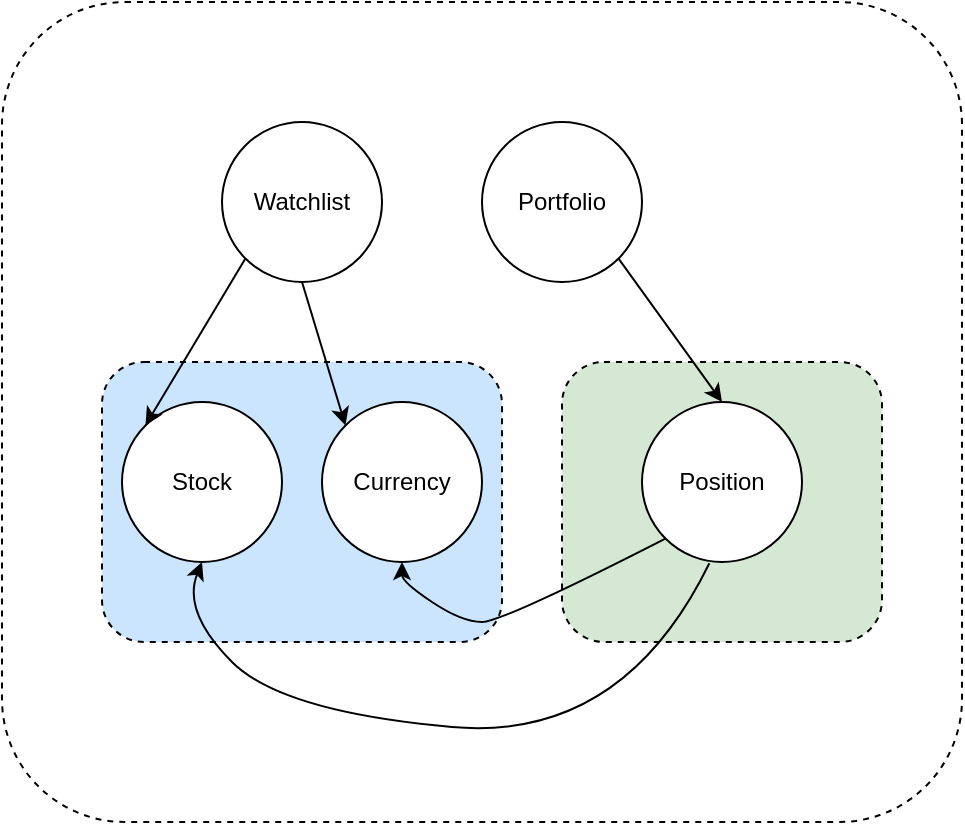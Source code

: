 <mxfile version="14.7.10" type="device"><diagram id="GlOn5UPQCrTPoVPk5o8N" name="Page-1"><mxGraphModel dx="942" dy="505" grid="1" gridSize="10" guides="1" tooltips="1" connect="1" arrows="1" fold="1" page="1" pageScale="1" pageWidth="827" pageHeight="1169" math="0" shadow="0"><root><mxCell id="0"/><mxCell id="1" parent="0"/><mxCell id="gwHKHLoxEI0z_ReGOjkd-17" value="" style="rounded=1;whiteSpace=wrap;html=1;dashed=1;" vertex="1" parent="1"><mxGeometry x="120" y="320" width="480" height="410" as="geometry"/></mxCell><mxCell id="gwHKHLoxEI0z_ReGOjkd-21" value="" style="rounded=1;whiteSpace=wrap;html=1;dashed=1;fillColor=#D5E8D4;" vertex="1" parent="1"><mxGeometry x="400" y="500" width="160" height="140" as="geometry"/></mxCell><mxCell id="gwHKHLoxEI0z_ReGOjkd-19" value="" style="rounded=1;whiteSpace=wrap;html=1;dashed=1;fillColor=#CCE5FF;" vertex="1" parent="1"><mxGeometry x="170" y="500" width="200" height="140" as="geometry"/></mxCell><mxCell id="gwHKHLoxEI0z_ReGOjkd-1" value="Portfolio" style="ellipse;whiteSpace=wrap;html=1;aspect=fixed;" vertex="1" parent="1"><mxGeometry x="360" y="380" width="80" height="80" as="geometry"/></mxCell><mxCell id="gwHKHLoxEI0z_ReGOjkd-2" value="Stock" style="ellipse;whiteSpace=wrap;html=1;aspect=fixed;" vertex="1" parent="1"><mxGeometry x="180" y="520" width="80" height="80" as="geometry"/></mxCell><mxCell id="gwHKHLoxEI0z_ReGOjkd-3" value="Position" style="ellipse;whiteSpace=wrap;html=1;aspect=fixed;" vertex="1" parent="1"><mxGeometry x="440" y="520" width="80" height="80" as="geometry"/></mxCell><mxCell id="gwHKHLoxEI0z_ReGOjkd-4" value="Currency" style="ellipse;whiteSpace=wrap;html=1;aspect=fixed;" vertex="1" parent="1"><mxGeometry x="280" y="520" width="80" height="80" as="geometry"/></mxCell><mxCell id="gwHKHLoxEI0z_ReGOjkd-5" value="Watchlist" style="ellipse;whiteSpace=wrap;html=1;aspect=fixed;" vertex="1" parent="1"><mxGeometry x="230" y="380" width="80" height="80" as="geometry"/></mxCell><mxCell id="gwHKHLoxEI0z_ReGOjkd-6" value="" style="endArrow=classic;html=1;entryX=0;entryY=0;entryDx=0;entryDy=0;exitX=0;exitY=1;exitDx=0;exitDy=0;" edge="1" parent="1" source="gwHKHLoxEI0z_ReGOjkd-5" target="gwHKHLoxEI0z_ReGOjkd-2"><mxGeometry width="50" height="50" relative="1" as="geometry"><mxPoint x="260" y="490" as="sourcePoint"/><mxPoint x="310" y="440" as="targetPoint"/></mxGeometry></mxCell><mxCell id="gwHKHLoxEI0z_ReGOjkd-8" value="" style="endArrow=classic;html=1;entryX=0;entryY=0;entryDx=0;entryDy=0;" edge="1" parent="1" target="gwHKHLoxEI0z_ReGOjkd-4"><mxGeometry width="50" height="50" relative="1" as="geometry"><mxPoint x="270" y="460" as="sourcePoint"/><mxPoint x="350" y="450" as="targetPoint"/></mxGeometry></mxCell><mxCell id="gwHKHLoxEI0z_ReGOjkd-11" value="" style="endArrow=classic;html=1;exitX=1;exitY=1;exitDx=0;exitDy=0;entryX=0.5;entryY=0;entryDx=0;entryDy=0;" edge="1" parent="1" source="gwHKHLoxEI0z_ReGOjkd-1" target="gwHKHLoxEI0z_ReGOjkd-3"><mxGeometry width="50" height="50" relative="1" as="geometry"><mxPoint x="560" y="650" as="sourcePoint"/><mxPoint x="610" y="600" as="targetPoint"/></mxGeometry></mxCell><mxCell id="gwHKHLoxEI0z_ReGOjkd-15" value="" style="curved=1;endArrow=classic;html=1;entryX=0.5;entryY=1;entryDx=0;entryDy=0;exitX=0.421;exitY=1.008;exitDx=0;exitDy=0;exitPerimeter=0;" edge="1" parent="1" source="gwHKHLoxEI0z_ReGOjkd-3" target="gwHKHLoxEI0z_ReGOjkd-2"><mxGeometry width="50" height="50" relative="1" as="geometry"><mxPoint x="210" y="675" as="sourcePoint"/><mxPoint x="260" y="625" as="targetPoint"/><Array as="points"><mxPoint x="430" y="690"/><mxPoint x="260" y="675"/><mxPoint x="210" y="625"/></Array></mxGeometry></mxCell><mxCell id="gwHKHLoxEI0z_ReGOjkd-16" value="" style="curved=1;endArrow=classic;html=1;entryX=0.5;entryY=1;entryDx=0;entryDy=0;exitX=0;exitY=1;exitDx=0;exitDy=0;" edge="1" parent="1" source="gwHKHLoxEI0z_ReGOjkd-3" target="gwHKHLoxEI0z_ReGOjkd-4"><mxGeometry width="50" height="50" relative="1" as="geometry"><mxPoint x="320" y="660" as="sourcePoint"/><mxPoint x="370" y="610" as="targetPoint"/><Array as="points"><mxPoint x="370" y="630"/><mxPoint x="350" y="630"/><mxPoint x="320" y="610"/></Array></mxGeometry></mxCell></root></mxGraphModel></diagram></mxfile>